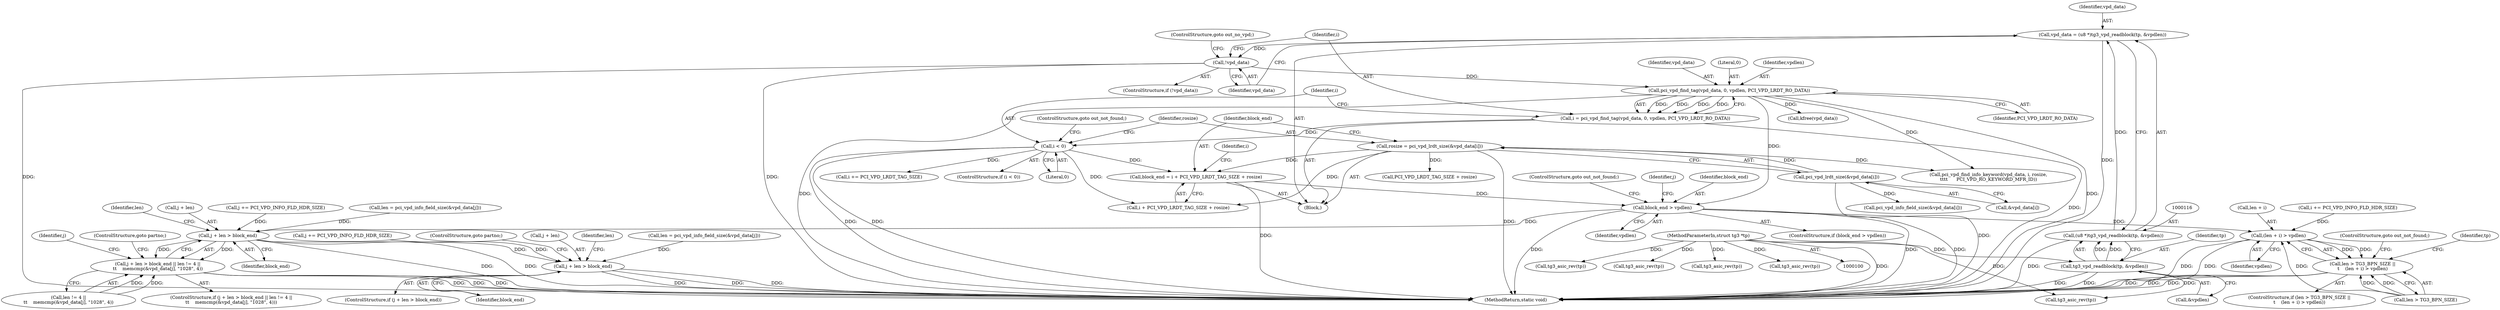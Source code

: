 digraph "0_linux_715230a44310a8cf66fbfb5a46f9a62a9b2de424@integer" {
"1000144" [label="(Call,block_end = i + PCI_VPD_LRDT_TAG_SIZE + rosize)"];
"1000133" [label="(Call,i < 0)"];
"1000125" [label="(Call,i = pci_vpd_find_tag(vpd_data, 0, vpdlen, PCI_VPD_LRDT_RO_DATA))"];
"1000127" [label="(Call,pci_vpd_find_tag(vpd_data, 0, vpdlen, PCI_VPD_LRDT_RO_DATA))"];
"1000122" [label="(Call,!vpd_data)"];
"1000113" [label="(Call,vpd_data = (u8 *)tg3_vpd_readblock(tp, &vpdlen))"];
"1000115" [label="(Call,(u8 *)tg3_vpd_readblock(tp, &vpdlen))"];
"1000117" [label="(Call,tg3_vpd_readblock(tp, &vpdlen))"];
"1000101" [label="(MethodParameterIn,struct tg3 *tp)"];
"1000137" [label="(Call,rosize = pci_vpd_lrdt_size(&vpd_data[i]))"];
"1000139" [label="(Call,pci_vpd_lrdt_size(&vpd_data[i]))"];
"1000155" [label="(Call,block_end > vpdlen)"];
"1000183" [label="(Call,j + len > block_end)"];
"1000182" [label="(Call,j + len > block_end || len != 4 ||\n\t\t    memcmp(&vpd_data[j], \"1028\", 4))"];
"1000223" [label="(Call,j + len > block_end)"];
"1000295" [label="(Call,(len + i) > vpdlen)"];
"1000291" [label="(Call,len > TG3_BPN_SIZE ||\n\t    (len + i) > vpdlen)"];
"1000227" [label="(Identifier,block_end)"];
"1000125" [label="(Call,i = pci_vpd_find_tag(vpd_data, 0, vpdlen, PCI_VPD_LRDT_RO_DATA))"];
"1000161" [label="(Call,pci_vpd_find_info_keyword(vpd_data, i, rosize,\n\t\t\t\t      PCI_VPD_RO_KEYWORD_MFR_ID))"];
"1000311" [label="(Call,kfree(vpd_data))"];
"1000138" [label="(Identifier,rosize)"];
"1000296" [label="(Call,len + i)"];
"1000160" [label="(Identifier,j)"];
"1000303" [label="(Identifier,tp)"];
"1000155" [label="(Call,block_end > vpdlen)"];
"1000183" [label="(Call,j + len > block_end)"];
"1000137" [label="(Call,rosize = pci_vpd_lrdt_size(&vpd_data[i]))"];
"1000201" [label="(Identifier,j)"];
"1000367" [label="(Call,tg3_asic_rev(tp))"];
"1000291" [label="(Call,len > TG3_BPN_SIZE ||\n\t    (len + i) > vpdlen)"];
"1000182" [label="(Call,j + len > block_end || len != 4 ||\n\t\t    memcmp(&vpd_data[j], \"1028\", 4))"];
"1000219" [label="(Call,j += PCI_VPD_INFO_FLD_HDR_SIZE)"];
"1000431" [label="(Call,tg3_asic_rev(tp))"];
"1000223" [label="(Call,j + len > block_end)"];
"1000156" [label="(Identifier,block_end)"];
"1000157" [label="(Identifier,vpdlen)"];
"1000323" [label="(Call,tg3_asic_rev(tp))"];
"1000122" [label="(Call,!vpd_data)"];
"1000146" [label="(Call,i + PCI_VPD_LRDT_TAG_SIZE + rosize)"];
"1000123" [label="(Identifier,vpd_data)"];
"1000127" [label="(Call,pci_vpd_find_tag(vpd_data, 0, vpdlen, PCI_VPD_LRDT_RO_DATA))"];
"1000144" [label="(Call,block_end = i + PCI_VPD_LRDT_TAG_SIZE + rosize)"];
"1000136" [label="(ControlStructure,goto out_not_found;)"];
"1000300" [label="(ControlStructure,goto out_not_found;)"];
"1000114" [label="(Identifier,vpd_data)"];
"1000224" [label="(Call,j + len)"];
"1000145" [label="(Identifier,block_end)"];
"1000228" [label="(ControlStructure,goto partno;)"];
"1000158" [label="(ControlStructure,goto out_not_found;)"];
"1000287" [label="(Call,i += PCI_VPD_INFO_FLD_HDR_SIZE)"];
"1000152" [label="(Identifier,i)"];
"1000154" [label="(ControlStructure,if (block_end > vpdlen))"];
"1000190" [label="(Identifier,len)"];
"1000181" [label="(ControlStructure,if (j + len > block_end || len != 4 ||\n\t\t    memcmp(&vpd_data[j], \"1028\", 4)))"];
"1000151" [label="(Call,i += PCI_VPD_LRDT_TAG_SIZE)"];
"1000222" [label="(ControlStructure,if (j + len > block_end))"];
"1000523" [label="(Call,tg3_asic_rev(tp))"];
"1000129" [label="(Literal,0)"];
"1000188" [label="(Call,len != 4 ||\n\t\t    memcmp(&vpd_data[j], \"1028\", 4))"];
"1000292" [label="(Call,len > TG3_BPN_SIZE)"];
"1000295" [label="(Call,(len + i) > vpdlen)"];
"1000126" [label="(Identifier,i)"];
"1000119" [label="(Call,&vpdlen)"];
"1000124" [label="(ControlStructure,goto out_no_vpd;)"];
"1000187" [label="(Identifier,block_end)"];
"1000199" [label="(ControlStructure,goto partno;)"];
"1000148" [label="(Call,PCI_VPD_LRDT_TAG_SIZE + rosize)"];
"1000184" [label="(Call,j + len)"];
"1000113" [label="(Call,vpd_data = (u8 *)tg3_vpd_readblock(tp, &vpdlen))"];
"1000231" [label="(Identifier,len)"];
"1000178" [label="(Call,j += PCI_VPD_INFO_FLD_HDR_SIZE)"];
"1000117" [label="(Call,tg3_vpd_readblock(tp, &vpdlen))"];
"1000299" [label="(Identifier,vpdlen)"];
"1000130" [label="(Identifier,vpdlen)"];
"1000140" [label="(Call,&vpd_data[i])"];
"1000134" [label="(Identifier,i)"];
"1000121" [label="(ControlStructure,if (!vpd_data))"];
"1000115" [label="(Call,(u8 *)tg3_vpd_readblock(tp, &vpdlen))"];
"1000604" [label="(MethodReturn,static void)"];
"1000132" [label="(ControlStructure,if (i < 0))"];
"1000135" [label="(Literal,0)"];
"1000587" [label="(Call,tg3_asic_rev(tp))"];
"1000282" [label="(Call,pci_vpd_info_field_size(&vpd_data[i]))"];
"1000133" [label="(Call,i < 0)"];
"1000102" [label="(Block,)"];
"1000128" [label="(Identifier,vpd_data)"];
"1000139" [label="(Call,pci_vpd_lrdt_size(&vpd_data[i]))"];
"1000101" [label="(MethodParameterIn,struct tg3 *tp)"];
"1000171" [label="(Call,len = pci_vpd_info_field_size(&vpd_data[j]))"];
"1000290" [label="(ControlStructure,if (len > TG3_BPN_SIZE ||\n\t    (len + i) > vpdlen))"];
"1000118" [label="(Identifier,tp)"];
"1000131" [label="(Identifier,PCI_VPD_LRDT_RO_DATA)"];
"1000212" [label="(Call,len = pci_vpd_info_field_size(&vpd_data[j]))"];
"1000144" -> "1000102"  [label="AST: "];
"1000144" -> "1000146"  [label="CFG: "];
"1000145" -> "1000144"  [label="AST: "];
"1000146" -> "1000144"  [label="AST: "];
"1000152" -> "1000144"  [label="CFG: "];
"1000144" -> "1000604"  [label="DDG: "];
"1000133" -> "1000144"  [label="DDG: "];
"1000137" -> "1000144"  [label="DDG: "];
"1000144" -> "1000155"  [label="DDG: "];
"1000133" -> "1000132"  [label="AST: "];
"1000133" -> "1000135"  [label="CFG: "];
"1000134" -> "1000133"  [label="AST: "];
"1000135" -> "1000133"  [label="AST: "];
"1000136" -> "1000133"  [label="CFG: "];
"1000138" -> "1000133"  [label="CFG: "];
"1000133" -> "1000604"  [label="DDG: "];
"1000133" -> "1000604"  [label="DDG: "];
"1000125" -> "1000133"  [label="DDG: "];
"1000133" -> "1000146"  [label="DDG: "];
"1000133" -> "1000151"  [label="DDG: "];
"1000125" -> "1000102"  [label="AST: "];
"1000125" -> "1000127"  [label="CFG: "];
"1000126" -> "1000125"  [label="AST: "];
"1000127" -> "1000125"  [label="AST: "];
"1000134" -> "1000125"  [label="CFG: "];
"1000125" -> "1000604"  [label="DDG: "];
"1000127" -> "1000125"  [label="DDG: "];
"1000127" -> "1000125"  [label="DDG: "];
"1000127" -> "1000125"  [label="DDG: "];
"1000127" -> "1000125"  [label="DDG: "];
"1000127" -> "1000131"  [label="CFG: "];
"1000128" -> "1000127"  [label="AST: "];
"1000129" -> "1000127"  [label="AST: "];
"1000130" -> "1000127"  [label="AST: "];
"1000131" -> "1000127"  [label="AST: "];
"1000127" -> "1000604"  [label="DDG: "];
"1000127" -> "1000604"  [label="DDG: "];
"1000122" -> "1000127"  [label="DDG: "];
"1000127" -> "1000155"  [label="DDG: "];
"1000127" -> "1000161"  [label="DDG: "];
"1000127" -> "1000311"  [label="DDG: "];
"1000122" -> "1000121"  [label="AST: "];
"1000122" -> "1000123"  [label="CFG: "];
"1000123" -> "1000122"  [label="AST: "];
"1000124" -> "1000122"  [label="CFG: "];
"1000126" -> "1000122"  [label="CFG: "];
"1000122" -> "1000604"  [label="DDG: "];
"1000122" -> "1000604"  [label="DDG: "];
"1000113" -> "1000122"  [label="DDG: "];
"1000113" -> "1000102"  [label="AST: "];
"1000113" -> "1000115"  [label="CFG: "];
"1000114" -> "1000113"  [label="AST: "];
"1000115" -> "1000113"  [label="AST: "];
"1000123" -> "1000113"  [label="CFG: "];
"1000113" -> "1000604"  [label="DDG: "];
"1000115" -> "1000113"  [label="DDG: "];
"1000115" -> "1000117"  [label="CFG: "];
"1000116" -> "1000115"  [label="AST: "];
"1000117" -> "1000115"  [label="AST: "];
"1000115" -> "1000604"  [label="DDG: "];
"1000117" -> "1000115"  [label="DDG: "];
"1000117" -> "1000115"  [label="DDG: "];
"1000117" -> "1000119"  [label="CFG: "];
"1000118" -> "1000117"  [label="AST: "];
"1000119" -> "1000117"  [label="AST: "];
"1000117" -> "1000604"  [label="DDG: "];
"1000117" -> "1000604"  [label="DDG: "];
"1000101" -> "1000117"  [label="DDG: "];
"1000117" -> "1000323"  [label="DDG: "];
"1000101" -> "1000100"  [label="AST: "];
"1000101" -> "1000604"  [label="DDG: "];
"1000101" -> "1000323"  [label="DDG: "];
"1000101" -> "1000367"  [label="DDG: "];
"1000101" -> "1000431"  [label="DDG: "];
"1000101" -> "1000523"  [label="DDG: "];
"1000101" -> "1000587"  [label="DDG: "];
"1000137" -> "1000102"  [label="AST: "];
"1000137" -> "1000139"  [label="CFG: "];
"1000138" -> "1000137"  [label="AST: "];
"1000139" -> "1000137"  [label="AST: "];
"1000145" -> "1000137"  [label="CFG: "];
"1000137" -> "1000604"  [label="DDG: "];
"1000139" -> "1000137"  [label="DDG: "];
"1000137" -> "1000146"  [label="DDG: "];
"1000137" -> "1000148"  [label="DDG: "];
"1000137" -> "1000161"  [label="DDG: "];
"1000139" -> "1000140"  [label="CFG: "];
"1000140" -> "1000139"  [label="AST: "];
"1000139" -> "1000604"  [label="DDG: "];
"1000139" -> "1000282"  [label="DDG: "];
"1000155" -> "1000154"  [label="AST: "];
"1000155" -> "1000157"  [label="CFG: "];
"1000156" -> "1000155"  [label="AST: "];
"1000157" -> "1000155"  [label="AST: "];
"1000158" -> "1000155"  [label="CFG: "];
"1000160" -> "1000155"  [label="CFG: "];
"1000155" -> "1000604"  [label="DDG: "];
"1000155" -> "1000604"  [label="DDG: "];
"1000155" -> "1000604"  [label="DDG: "];
"1000155" -> "1000183"  [label="DDG: "];
"1000155" -> "1000295"  [label="DDG: "];
"1000183" -> "1000182"  [label="AST: "];
"1000183" -> "1000187"  [label="CFG: "];
"1000184" -> "1000183"  [label="AST: "];
"1000187" -> "1000183"  [label="AST: "];
"1000190" -> "1000183"  [label="CFG: "];
"1000182" -> "1000183"  [label="CFG: "];
"1000183" -> "1000604"  [label="DDG: "];
"1000183" -> "1000604"  [label="DDG: "];
"1000183" -> "1000182"  [label="DDG: "];
"1000183" -> "1000182"  [label="DDG: "];
"1000178" -> "1000183"  [label="DDG: "];
"1000171" -> "1000183"  [label="DDG: "];
"1000183" -> "1000223"  [label="DDG: "];
"1000182" -> "1000181"  [label="AST: "];
"1000182" -> "1000188"  [label="CFG: "];
"1000188" -> "1000182"  [label="AST: "];
"1000199" -> "1000182"  [label="CFG: "];
"1000201" -> "1000182"  [label="CFG: "];
"1000182" -> "1000604"  [label="DDG: "];
"1000182" -> "1000604"  [label="DDG: "];
"1000182" -> "1000604"  [label="DDG: "];
"1000188" -> "1000182"  [label="DDG: "];
"1000188" -> "1000182"  [label="DDG: "];
"1000223" -> "1000222"  [label="AST: "];
"1000223" -> "1000227"  [label="CFG: "];
"1000224" -> "1000223"  [label="AST: "];
"1000227" -> "1000223"  [label="AST: "];
"1000228" -> "1000223"  [label="CFG: "];
"1000231" -> "1000223"  [label="CFG: "];
"1000223" -> "1000604"  [label="DDG: "];
"1000223" -> "1000604"  [label="DDG: "];
"1000223" -> "1000604"  [label="DDG: "];
"1000219" -> "1000223"  [label="DDG: "];
"1000212" -> "1000223"  [label="DDG: "];
"1000295" -> "1000291"  [label="AST: "];
"1000295" -> "1000299"  [label="CFG: "];
"1000296" -> "1000295"  [label="AST: "];
"1000299" -> "1000295"  [label="AST: "];
"1000291" -> "1000295"  [label="CFG: "];
"1000295" -> "1000604"  [label="DDG: "];
"1000295" -> "1000604"  [label="DDG: "];
"1000295" -> "1000291"  [label="DDG: "];
"1000295" -> "1000291"  [label="DDG: "];
"1000292" -> "1000295"  [label="DDG: "];
"1000287" -> "1000295"  [label="DDG: "];
"1000291" -> "1000290"  [label="AST: "];
"1000291" -> "1000292"  [label="CFG: "];
"1000292" -> "1000291"  [label="AST: "];
"1000300" -> "1000291"  [label="CFG: "];
"1000303" -> "1000291"  [label="CFG: "];
"1000291" -> "1000604"  [label="DDG: "];
"1000291" -> "1000604"  [label="DDG: "];
"1000291" -> "1000604"  [label="DDG: "];
"1000292" -> "1000291"  [label="DDG: "];
"1000292" -> "1000291"  [label="DDG: "];
}
